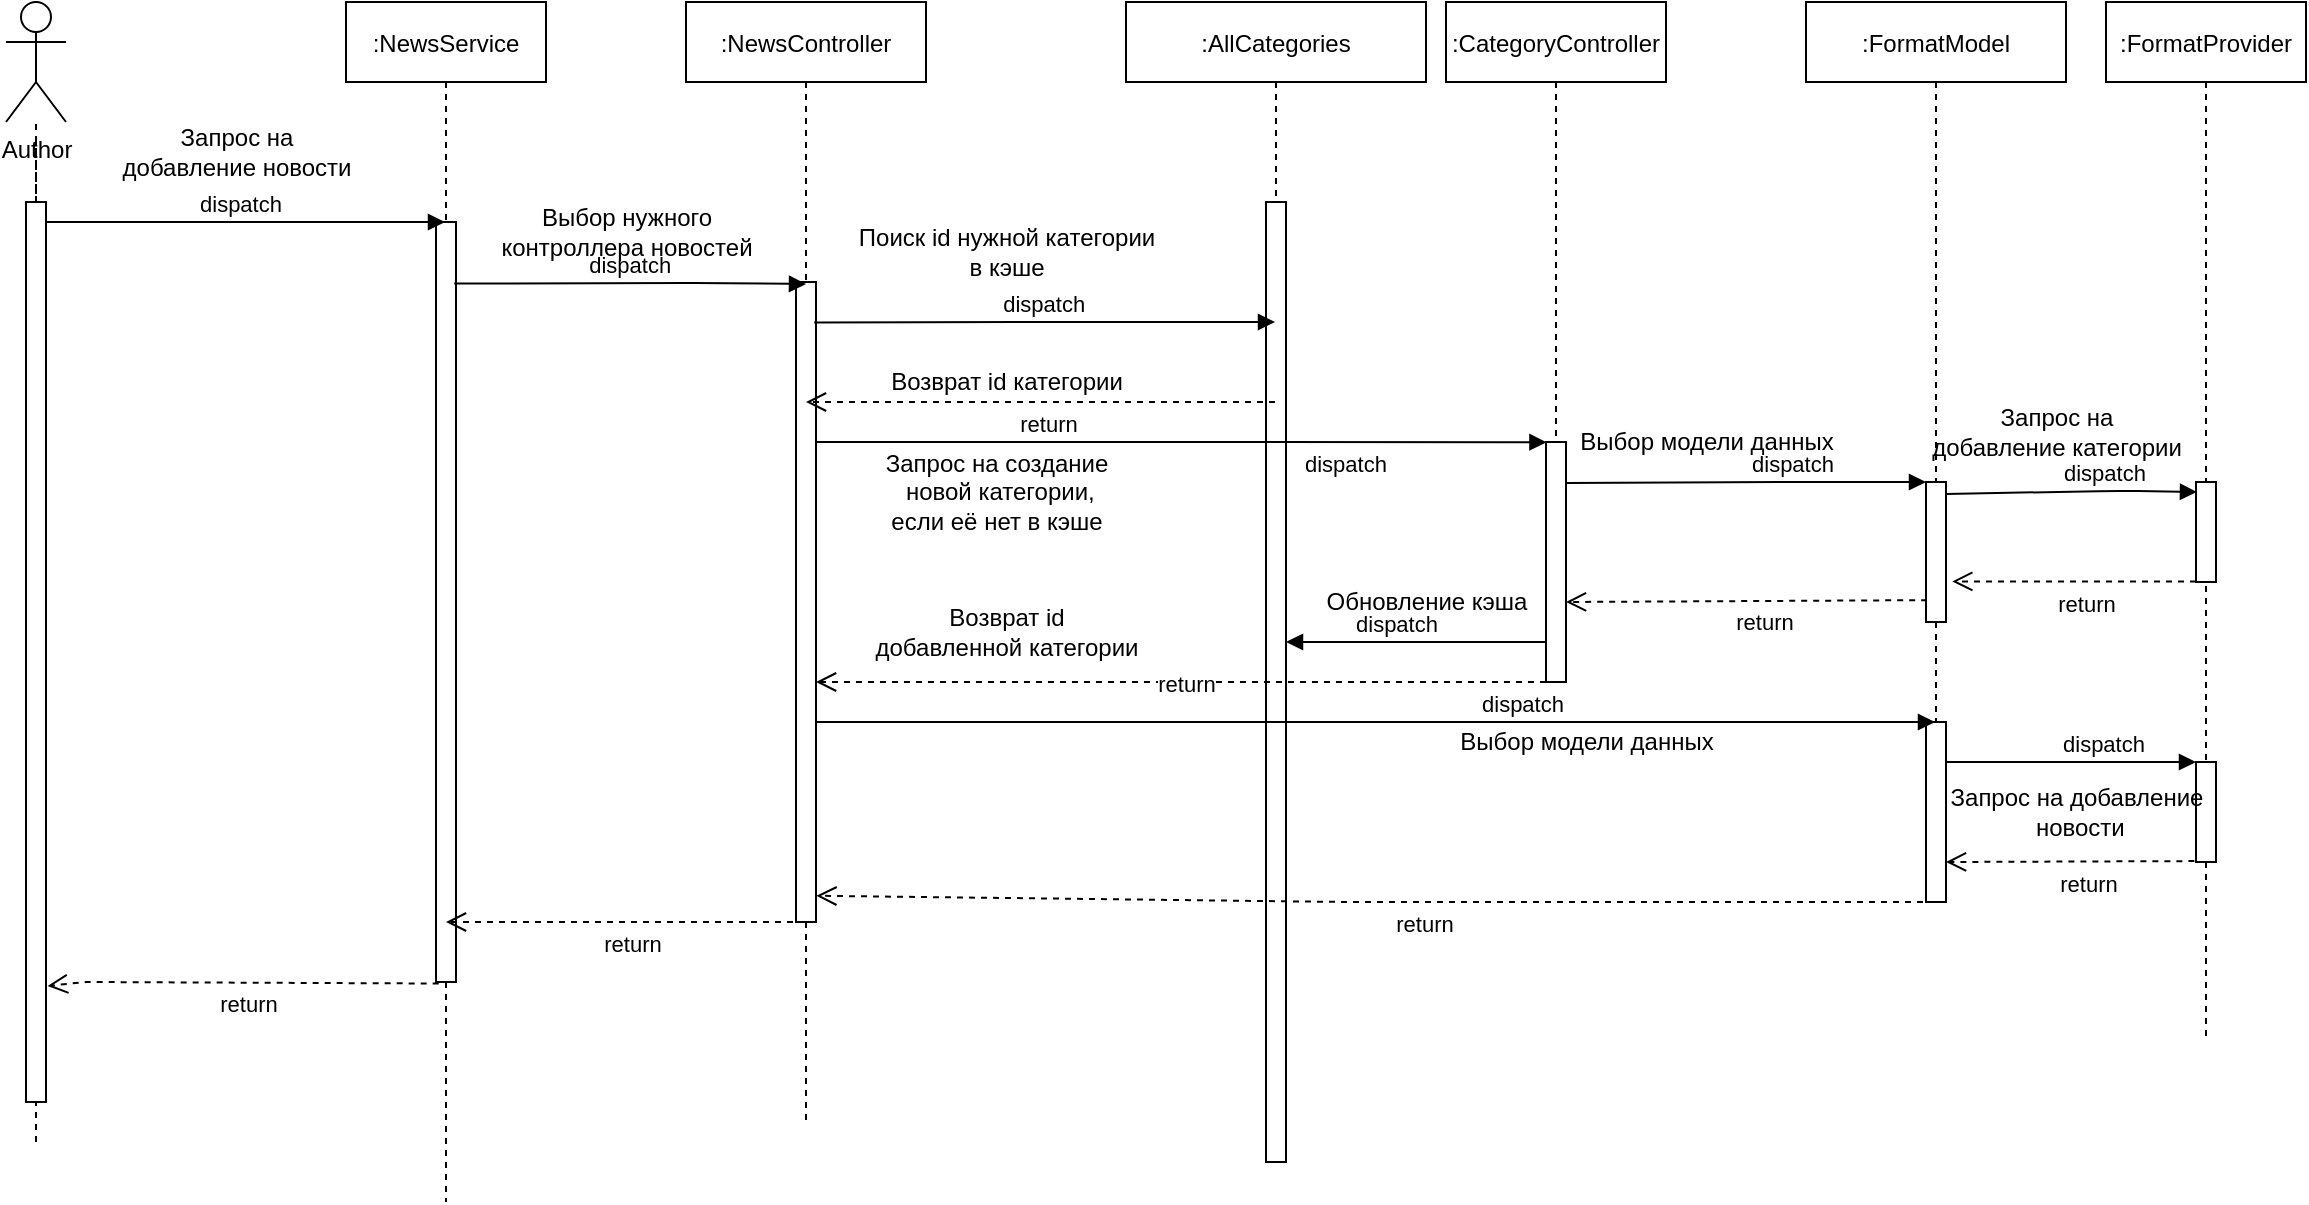 <mxfile version="15.8.6" type="device"><diagram id="kgpKYQtTHZ0yAKxKKP6v" name="Page-1"><mxGraphModel dx="920" dy="446" grid="1" gridSize="10" guides="1" tooltips="1" connect="1" arrows="1" fold="1" page="1" pageScale="1" pageWidth="1200" pageHeight="1920" math="0" shadow="0"><root><mxCell id="0"/><mxCell id="1" parent="0"/><mxCell id="PTwA4_S67dKjgmAvoOXD-13" value="" style="endArrow=none;dashed=1;html=1;rounded=0;startArrow=none;" edge="1" parent="1" source="PTwA4_S67dKjgmAvoOXD-8"><mxGeometry width="50" height="50" relative="1" as="geometry"><mxPoint x="45" y="370" as="sourcePoint"/><mxPoint x="45" y="140" as="targetPoint"/><Array as="points"/></mxGeometry></mxCell><mxCell id="3nuBFxr9cyL0pnOWT2aG-1" value=":NewsService" style="shape=umlLifeline;perimeter=lifelinePerimeter;container=1;collapsible=0;recursiveResize=0;rounded=0;shadow=0;strokeWidth=1;" parent="1" vertex="1"><mxGeometry x="200" y="80" width="100" height="600" as="geometry"/></mxCell><mxCell id="3nuBFxr9cyL0pnOWT2aG-2" value="" style="points=[];perimeter=orthogonalPerimeter;rounded=0;shadow=0;strokeWidth=1;" parent="3nuBFxr9cyL0pnOWT2aG-1" vertex="1"><mxGeometry x="45" y="110" width="10" height="380" as="geometry"/></mxCell><mxCell id="3nuBFxr9cyL0pnOWT2aG-5" value=":CategoryController" style="shape=umlLifeline;perimeter=lifelinePerimeter;container=1;collapsible=0;recursiveResize=0;rounded=0;shadow=0;strokeWidth=1;" parent="1" vertex="1"><mxGeometry x="750" y="80" width="110" height="330" as="geometry"/></mxCell><mxCell id="3nuBFxr9cyL0pnOWT2aG-6" value="" style="points=[];perimeter=orthogonalPerimeter;rounded=0;shadow=0;strokeWidth=1;" parent="3nuBFxr9cyL0pnOWT2aG-5" vertex="1"><mxGeometry x="50" y="220" width="10" height="120" as="geometry"/></mxCell><mxCell id="PTwA4_S67dKjgmAvoOXD-37" value="dispatch" style="verticalAlign=bottom;endArrow=block;shadow=0;strokeWidth=1;" edge="1" parent="3nuBFxr9cyL0pnOWT2aG-5" target="PTwA4_S67dKjgmAvoOXD-3"><mxGeometry x="0.263" relative="1" as="geometry"><mxPoint x="60.0" y="240.5" as="sourcePoint"/><mxPoint x="340" y="240" as="targetPoint"/><Array as="points"><mxPoint x="180.89" y="240"/></Array><mxPoint as="offset"/></mxGeometry></mxCell><mxCell id="PTwA4_S67dKjgmAvoOXD-53" value="return" style="html=1;verticalAlign=bottom;endArrow=open;dashed=1;endSize=8;rounded=0;exitX=0.059;exitY=0.844;exitDx=0;exitDy=0;exitPerimeter=0;" edge="1" parent="3nuBFxr9cyL0pnOWT2aG-5" source="PTwA4_S67dKjgmAvoOXD-3"><mxGeometry x="-0.091" y="20" relative="1" as="geometry"><mxPoint x="205.0" y="300" as="sourcePoint"/><mxPoint x="60" y="300" as="targetPoint"/><mxPoint as="offset"/></mxGeometry></mxCell><mxCell id="PTwA4_S67dKjgmAvoOXD-1" value="Author" style="shape=umlActor;verticalLabelPosition=bottom;verticalAlign=top;html=1;" vertex="1" parent="1"><mxGeometry x="30" y="80" width="30" height="60" as="geometry"/></mxCell><mxCell id="PTwA4_S67dKjgmAvoOXD-2" value=":FormatModel" style="shape=umlLifeline;perimeter=lifelinePerimeter;container=1;collapsible=0;recursiveResize=0;rounded=0;shadow=0;strokeWidth=1;" vertex="1" parent="1"><mxGeometry x="930" y="80" width="130" height="450" as="geometry"/></mxCell><mxCell id="PTwA4_S67dKjgmAvoOXD-3" value="" style="points=[];perimeter=orthogonalPerimeter;rounded=0;shadow=0;strokeWidth=1;" vertex="1" parent="PTwA4_S67dKjgmAvoOXD-2"><mxGeometry x="60" y="240" width="10" height="70" as="geometry"/></mxCell><mxCell id="PTwA4_S67dKjgmAvoOXD-59" value="" style="points=[];perimeter=orthogonalPerimeter;rounded=0;shadow=0;strokeWidth=1;" vertex="1" parent="PTwA4_S67dKjgmAvoOXD-2"><mxGeometry x="60" y="360" width="10" height="90" as="geometry"/></mxCell><mxCell id="PTwA4_S67dKjgmAvoOXD-45" value="Запрос на &lt;br&gt;добавление категории" style="text;html=1;align=center;verticalAlign=middle;resizable=0;points=[];autosize=1;strokeColor=none;fillColor=none;" vertex="1" parent="PTwA4_S67dKjgmAvoOXD-2"><mxGeometry x="55" y="200" width="140" height="30" as="geometry"/></mxCell><mxCell id="PTwA4_S67dKjgmAvoOXD-62" value="return" style="html=1;verticalAlign=bottom;endArrow=open;dashed=1;endSize=8;rounded=0;exitX=0.502;exitY=0.826;exitDx=0;exitDy=0;exitPerimeter=0;" edge="1" parent="PTwA4_S67dKjgmAvoOXD-2" source="PTwA4_S67dKjgmAvoOXD-38"><mxGeometry x="-0.091" y="20" relative="1" as="geometry"><mxPoint x="245.0" y="430" as="sourcePoint"/><mxPoint x="70" y="430" as="targetPoint"/><mxPoint as="offset"/></mxGeometry></mxCell><mxCell id="PTwA4_S67dKjgmAvoOXD-14" value="dispatch" style="verticalAlign=bottom;endArrow=block;shadow=0;strokeWidth=1;" edge="1" parent="1" target="3nuBFxr9cyL0pnOWT2aG-1"><mxGeometry relative="1" as="geometry"><mxPoint x="45" y="190" as="sourcePoint"/><mxPoint x="170" y="170" as="targetPoint"/><Array as="points"><mxPoint x="180" y="190"/></Array></mxGeometry></mxCell><mxCell id="PTwA4_S67dKjgmAvoOXD-15" value="Запрос на &lt;br&gt;добавление новости" style="text;html=1;align=center;verticalAlign=middle;resizable=0;points=[];autosize=1;strokeColor=none;fillColor=none;" vertex="1" parent="1"><mxGeometry x="80" y="140" width="130" height="30" as="geometry"/></mxCell><mxCell id="PTwA4_S67dKjgmAvoOXD-16" value="" style="endArrow=none;dashed=1;html=1;rounded=0;" edge="1" parent="1" target="PTwA4_S67dKjgmAvoOXD-8"><mxGeometry width="50" height="50" relative="1" as="geometry"><mxPoint x="45" y="650" as="sourcePoint"/><mxPoint x="45.0" y="140.0" as="targetPoint"/><Array as="points"><mxPoint x="45" y="150"/></Array></mxGeometry></mxCell><mxCell id="PTwA4_S67dKjgmAvoOXD-8" value="" style="points=[];perimeter=orthogonalPerimeter;rounded=0;shadow=0;strokeWidth=1;" vertex="1" parent="1"><mxGeometry x="40" y="180" width="10" height="450" as="geometry"/></mxCell><mxCell id="PTwA4_S67dKjgmAvoOXD-17" value=":NewsController" style="shape=umlLifeline;perimeter=lifelinePerimeter;container=1;collapsible=0;recursiveResize=0;rounded=0;shadow=0;strokeWidth=1;" vertex="1" parent="1"><mxGeometry x="370" y="80" width="120" height="560" as="geometry"/></mxCell><mxCell id="PTwA4_S67dKjgmAvoOXD-18" value="" style="points=[];perimeter=orthogonalPerimeter;rounded=0;shadow=0;strokeWidth=1;" vertex="1" parent="PTwA4_S67dKjgmAvoOXD-17"><mxGeometry x="55" y="140" width="10" height="320" as="geometry"/></mxCell><mxCell id="PTwA4_S67dKjgmAvoOXD-19" value=":AllCategories" style="shape=umlLifeline;perimeter=lifelinePerimeter;container=1;collapsible=0;recursiveResize=0;rounded=0;shadow=0;strokeWidth=1;" vertex="1" parent="1"><mxGeometry x="590" y="80" width="150" height="580" as="geometry"/></mxCell><mxCell id="PTwA4_S67dKjgmAvoOXD-20" value="" style="points=[];perimeter=orthogonalPerimeter;rounded=0;shadow=0;strokeWidth=1;" vertex="1" parent="PTwA4_S67dKjgmAvoOXD-19"><mxGeometry x="70" y="100" width="10" height="480" as="geometry"/></mxCell><mxCell id="PTwA4_S67dKjgmAvoOXD-76" value="Обновление кэша" style="text;html=1;align=center;verticalAlign=middle;resizable=0;points=[];autosize=1;strokeColor=none;fillColor=none;" vertex="1" parent="PTwA4_S67dKjgmAvoOXD-19"><mxGeometry x="90" y="290" width="120" height="20" as="geometry"/></mxCell><mxCell id="PTwA4_S67dKjgmAvoOXD-21" value="dispatch" style="verticalAlign=bottom;endArrow=block;shadow=0;strokeWidth=1;exitX=0.911;exitY=0.081;exitDx=0;exitDy=0;exitPerimeter=0;" edge="1" parent="1" source="3nuBFxr9cyL0pnOWT2aG-2"><mxGeometry relative="1" as="geometry"><mxPoint x="260" y="221" as="sourcePoint"/><mxPoint x="430" y="221" as="targetPoint"/><Array as="points"><mxPoint x="380.89" y="220.5"/></Array></mxGeometry></mxCell><mxCell id="PTwA4_S67dKjgmAvoOXD-29" value="return" style="html=1;verticalAlign=bottom;endArrow=open;dashed=1;endSize=8;rounded=0;" edge="1" parent="1" source="PTwA4_S67dKjgmAvoOXD-19"><mxGeometry x="-0.03" y="20" relative="1" as="geometry"><mxPoint x="400" y="270" as="sourcePoint"/><mxPoint x="430" y="280" as="targetPoint"/><Array as="points"><mxPoint x="490" y="280"/></Array><mxPoint as="offset"/></mxGeometry></mxCell><mxCell id="PTwA4_S67dKjgmAvoOXD-38" value=":FormatProvider" style="shape=umlLifeline;perimeter=lifelinePerimeter;container=1;collapsible=0;recursiveResize=0;rounded=0;shadow=0;strokeWidth=1;" vertex="1" parent="1"><mxGeometry x="1080" y="80" width="100" height="520" as="geometry"/></mxCell><mxCell id="PTwA4_S67dKjgmAvoOXD-39" value="" style="points=[];perimeter=orthogonalPerimeter;rounded=0;shadow=0;strokeWidth=1;" vertex="1" parent="PTwA4_S67dKjgmAvoOXD-38"><mxGeometry x="45" y="240" width="10" height="50" as="geometry"/></mxCell><mxCell id="PTwA4_S67dKjgmAvoOXD-57" value="" style="points=[];perimeter=orthogonalPerimeter;rounded=0;shadow=0;strokeWidth=1;" vertex="1" parent="PTwA4_S67dKjgmAvoOXD-38"><mxGeometry x="45" y="380" width="10" height="50" as="geometry"/></mxCell><mxCell id="PTwA4_S67dKjgmAvoOXD-41" value="Выбор модели данных" style="text;html=1;align=center;verticalAlign=middle;resizable=0;points=[];autosize=1;strokeColor=none;fillColor=none;" vertex="1" parent="1"><mxGeometry x="810" y="290" width="140" height="20" as="geometry"/></mxCell><mxCell id="PTwA4_S67dKjgmAvoOXD-46" value="return" style="html=1;verticalAlign=bottom;endArrow=open;dashed=1;endSize=8;rounded=0;entryX=1.314;entryY=0.71;entryDx=0;entryDy=0;entryPerimeter=0;" edge="1" parent="1" source="PTwA4_S67dKjgmAvoOXD-39" target="PTwA4_S67dKjgmAvoOXD-3"><mxGeometry x="-0.091" y="20" relative="1" as="geometry"><mxPoint x="1139.83" y="370.0" as="sourcePoint"/><mxPoint x="960" y="370.0" as="targetPoint"/><mxPoint as="offset"/></mxGeometry></mxCell><mxCell id="PTwA4_S67dKjgmAvoOXD-49" value="Возврат id &lt;br&gt;добавленной категории" style="text;html=1;align=center;verticalAlign=middle;resizable=0;points=[];autosize=1;strokeColor=none;fillColor=none;" vertex="1" parent="1"><mxGeometry x="455" y="380" width="150" height="30" as="geometry"/></mxCell><mxCell id="PTwA4_S67dKjgmAvoOXD-50" value="dispatch" style="verticalAlign=bottom;endArrow=block;shadow=0;strokeWidth=1;entryX=0.022;entryY=0.001;entryDx=0;entryDy=0;entryPerimeter=0;" edge="1" parent="1" source="PTwA4_S67dKjgmAvoOXD-18" target="3nuBFxr9cyL0pnOWT2aG-6"><mxGeometry x="0.452" y="-20" relative="1" as="geometry"><mxPoint x="440" y="300" as="sourcePoint"/><mxPoint x="600" y="250.5" as="targetPoint"/><Array as="points"><mxPoint x="551" y="300"/></Array><mxPoint as="offset"/></mxGeometry></mxCell><mxCell id="PTwA4_S67dKjgmAvoOXD-6" value="Поиск id нужной категории &lt;br&gt;в кэше" style="text;html=1;align=center;verticalAlign=middle;resizable=0;points=[];autosize=1;strokeColor=none;fillColor=none;" vertex="1" parent="1"><mxGeometry x="450" y="190" width="160" height="30" as="geometry"/></mxCell><mxCell id="PTwA4_S67dKjgmAvoOXD-51" value="Выбор нужного &lt;br&gt;контроллера новостей" style="text;html=1;align=center;verticalAlign=middle;resizable=0;points=[];autosize=1;strokeColor=none;fillColor=none;" vertex="1" parent="1"><mxGeometry x="270" y="180" width="140" height="30" as="geometry"/></mxCell><mxCell id="PTwA4_S67dKjgmAvoOXD-52" value="Возврат id категории" style="text;html=1;align=center;verticalAlign=middle;resizable=0;points=[];autosize=1;strokeColor=none;fillColor=none;" vertex="1" parent="1"><mxGeometry x="465" y="260" width="130" height="20" as="geometry"/></mxCell><mxCell id="PTwA4_S67dKjgmAvoOXD-32" value="Запрос на создание&lt;br&gt;&amp;nbsp;новой категории,&lt;br&gt;если её нет в кэше" style="text;html=1;align=center;verticalAlign=middle;resizable=0;points=[];autosize=1;strokeColor=none;fillColor=none;" vertex="1" parent="1"><mxGeometry x="460" y="300" width="130" height="50" as="geometry"/></mxCell><mxCell id="PTwA4_S67dKjgmAvoOXD-48" value="return" style="html=1;verticalAlign=bottom;endArrow=open;dashed=1;endSize=8;rounded=0;" edge="1" parent="1" source="3nuBFxr9cyL0pnOWT2aG-6" target="PTwA4_S67dKjgmAvoOXD-18"><mxGeometry x="-0.014" y="10" relative="1" as="geometry"><mxPoint x="800" y="400" as="sourcePoint"/><mxPoint x="430" y="400" as="targetPoint"/><mxPoint as="offset"/><Array as="points"><mxPoint x="560" y="420"/></Array></mxGeometry></mxCell><mxCell id="PTwA4_S67dKjgmAvoOXD-55" value="Выбор модели данных" style="text;html=1;align=center;verticalAlign=middle;resizable=0;points=[];autosize=1;strokeColor=none;fillColor=none;" vertex="1" parent="1"><mxGeometry x="750" y="440" width="140" height="20" as="geometry"/></mxCell><mxCell id="PTwA4_S67dKjgmAvoOXD-60" value="dispatch" style="verticalAlign=bottom;endArrow=block;shadow=0;strokeWidth=1;" edge="1" parent="1" source="PTwA4_S67dKjgmAvoOXD-18" target="PTwA4_S67dKjgmAvoOXD-2"><mxGeometry x="0.263" relative="1" as="geometry"><mxPoint x="660" y="440.5" as="sourcePoint"/><mxPoint x="825.0" y="440" as="targetPoint"/><Array as="points"><mxPoint x="780.89" y="440"/></Array><mxPoint as="offset"/></mxGeometry></mxCell><mxCell id="PTwA4_S67dKjgmAvoOXD-44" value="dispatch" style="verticalAlign=bottom;endArrow=block;shadow=0;strokeWidth=1;" edge="1" parent="1"><mxGeometry x="0.263" relative="1" as="geometry"><mxPoint x="1000" y="460" as="sourcePoint"/><mxPoint x="1125" y="460" as="targetPoint"/><Array as="points"><mxPoint x="1080.89" y="460"/></Array><mxPoint as="offset"/></mxGeometry></mxCell><mxCell id="PTwA4_S67dKjgmAvoOXD-63" value="return" style="html=1;verticalAlign=bottom;endArrow=open;dashed=1;endSize=8;rounded=0;entryX=1.022;entryY=0.959;entryDx=0;entryDy=0;entryPerimeter=0;" edge="1" parent="1" source="PTwA4_S67dKjgmAvoOXD-2" target="PTwA4_S67dKjgmAvoOXD-18"><mxGeometry x="-0.086" y="20" relative="1" as="geometry"><mxPoint x="820.0" y="530" as="sourcePoint"/><mxPoint x="440" y="530" as="targetPoint"/><mxPoint as="offset"/><Array as="points"><mxPoint x="700" y="530"/></Array></mxGeometry></mxCell><mxCell id="PTwA4_S67dKjgmAvoOXD-64" value="return" style="html=1;verticalAlign=bottom;endArrow=open;dashed=1;endSize=8;rounded=0;" edge="1" parent="1"><mxGeometry x="-0.03" y="20" relative="1" as="geometry"><mxPoint x="429.5" y="540" as="sourcePoint"/><mxPoint x="250" y="540" as="targetPoint"/><Array as="points"><mxPoint x="260" y="540"/></Array><mxPoint as="offset"/></mxGeometry></mxCell><mxCell id="PTwA4_S67dKjgmAvoOXD-66" value="return" style="html=1;verticalAlign=bottom;endArrow=open;dashed=1;endSize=8;rounded=0;entryX=1.078;entryY=0.871;entryDx=0;entryDy=0;entryPerimeter=0;exitX=0.133;exitY=1.002;exitDx=0;exitDy=0;exitPerimeter=0;" edge="1" parent="1" source="3nuBFxr9cyL0pnOWT2aG-2" target="PTwA4_S67dKjgmAvoOXD-8"><mxGeometry x="-0.03" y="20" relative="1" as="geometry"><mxPoint x="239.5" y="570.0" as="sourcePoint"/><mxPoint x="60.0" y="570.0" as="targetPoint"/><Array as="points"><mxPoint x="70" y="570"/></Array><mxPoint as="offset"/></mxGeometry></mxCell><mxCell id="PTwA4_S67dKjgmAvoOXD-67" value="dispatch" style="verticalAlign=bottom;endArrow=block;shadow=0;strokeWidth=1;exitX=0.911;exitY=0.081;exitDx=0;exitDy=0;exitPerimeter=0;" edge="1" parent="1" target="PTwA4_S67dKjgmAvoOXD-19"><mxGeometry relative="1" as="geometry"><mxPoint x="434.11" y="240.28" as="sourcePoint"/><mxPoint x="610" y="240.5" as="targetPoint"/><Array as="points"><mxPoint x="560.89" y="240"/></Array></mxGeometry></mxCell><mxCell id="PTwA4_S67dKjgmAvoOXD-68" value="dispatch" style="verticalAlign=bottom;endArrow=block;shadow=0;strokeWidth=1;entryX=0.049;entryY=0.1;entryDx=0;entryDy=0;entryPerimeter=0;" edge="1" parent="1" target="PTwA4_S67dKjgmAvoOXD-39"><mxGeometry x="0.263" relative="1" as="geometry"><mxPoint x="1000" y="326" as="sourcePoint"/><mxPoint x="1110" y="324.41" as="targetPoint"/><Array as="points"><mxPoint x="1085.89" y="324.41"/></Array><mxPoint as="offset"/></mxGeometry></mxCell><mxCell id="PTwA4_S67dKjgmAvoOXD-61" value="Запрос на добавление&lt;br&gt;&amp;nbsp;новости" style="text;html=1;align=center;verticalAlign=middle;resizable=0;points=[];autosize=1;strokeColor=none;fillColor=none;" vertex="1" parent="1"><mxGeometry x="995" y="470" width="140" height="30" as="geometry"/></mxCell><mxCell id="PTwA4_S67dKjgmAvoOXD-75" value="dispatch" style="verticalAlign=bottom;endArrow=block;shadow=0;strokeWidth=1;" edge="1" parent="1" source="3nuBFxr9cyL0pnOWT2aG-6"><mxGeometry x="0.143" relative="1" as="geometry"><mxPoint x="790" y="410" as="sourcePoint"/><mxPoint x="670" y="400" as="targetPoint"/><Array as="points"><mxPoint x="730" y="400"/></Array><mxPoint as="offset"/></mxGeometry></mxCell></root></mxGraphModel></diagram></mxfile>